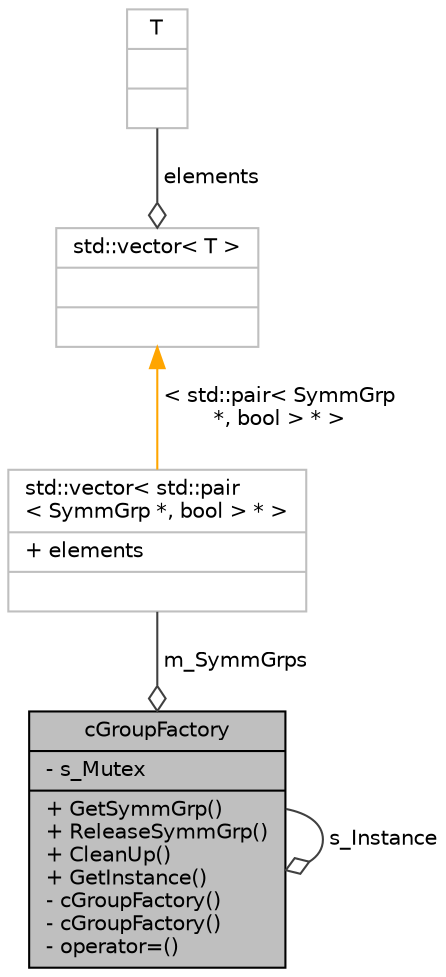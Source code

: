 digraph G
{
  edge [fontname="Helvetica",fontsize="10",labelfontname="Helvetica",labelfontsize="10"];
  node [fontname="Helvetica",fontsize="10",shape=record];
  Node1 [label="{cGroupFactory\n|- s_Mutex\l|+ GetSymmGrp()\l+ ReleaseSymmGrp()\l+ CleanUp()\l+ GetInstance()\l- cGroupFactory()\l- cGroupFactory()\l- operator=()\l}",height=0.2,width=0.4,color="black", fillcolor="grey75", style="filled" fontcolor="black"];
  Node1 -> Node1 [color="grey25",fontsize="10",style="solid",label=" s_Instance" ,arrowhead="odiamond"];
  Node2 -> Node1 [color="grey25",fontsize="10",style="solid",label=" m_SymmGrps" ,arrowhead="odiamond"];
  Node2 [label="{std::vector\< std::pair\l\< SymmGrp *, bool \> * \>\n|+ elements\l|}",height=0.2,width=0.4,color="grey75", fillcolor="white", style="filled"];
  Node3 -> Node2 [dir="back",color="orange",fontsize="10",style="solid",label=" \< std::pair\< SymmGrp\l *, bool \> * \>" ];
  Node3 [label="{std::vector\< T \>\n||}",height=0.2,width=0.4,color="grey75", fillcolor="white", style="filled",tooltip="STL class."];
  Node4 -> Node3 [color="grey25",fontsize="10",style="solid",label=" elements" ,arrowhead="odiamond"];
  Node4 [label="{T\n||}",height=0.2,width=0.4,color="grey75", fillcolor="white", style="filled"];
}
